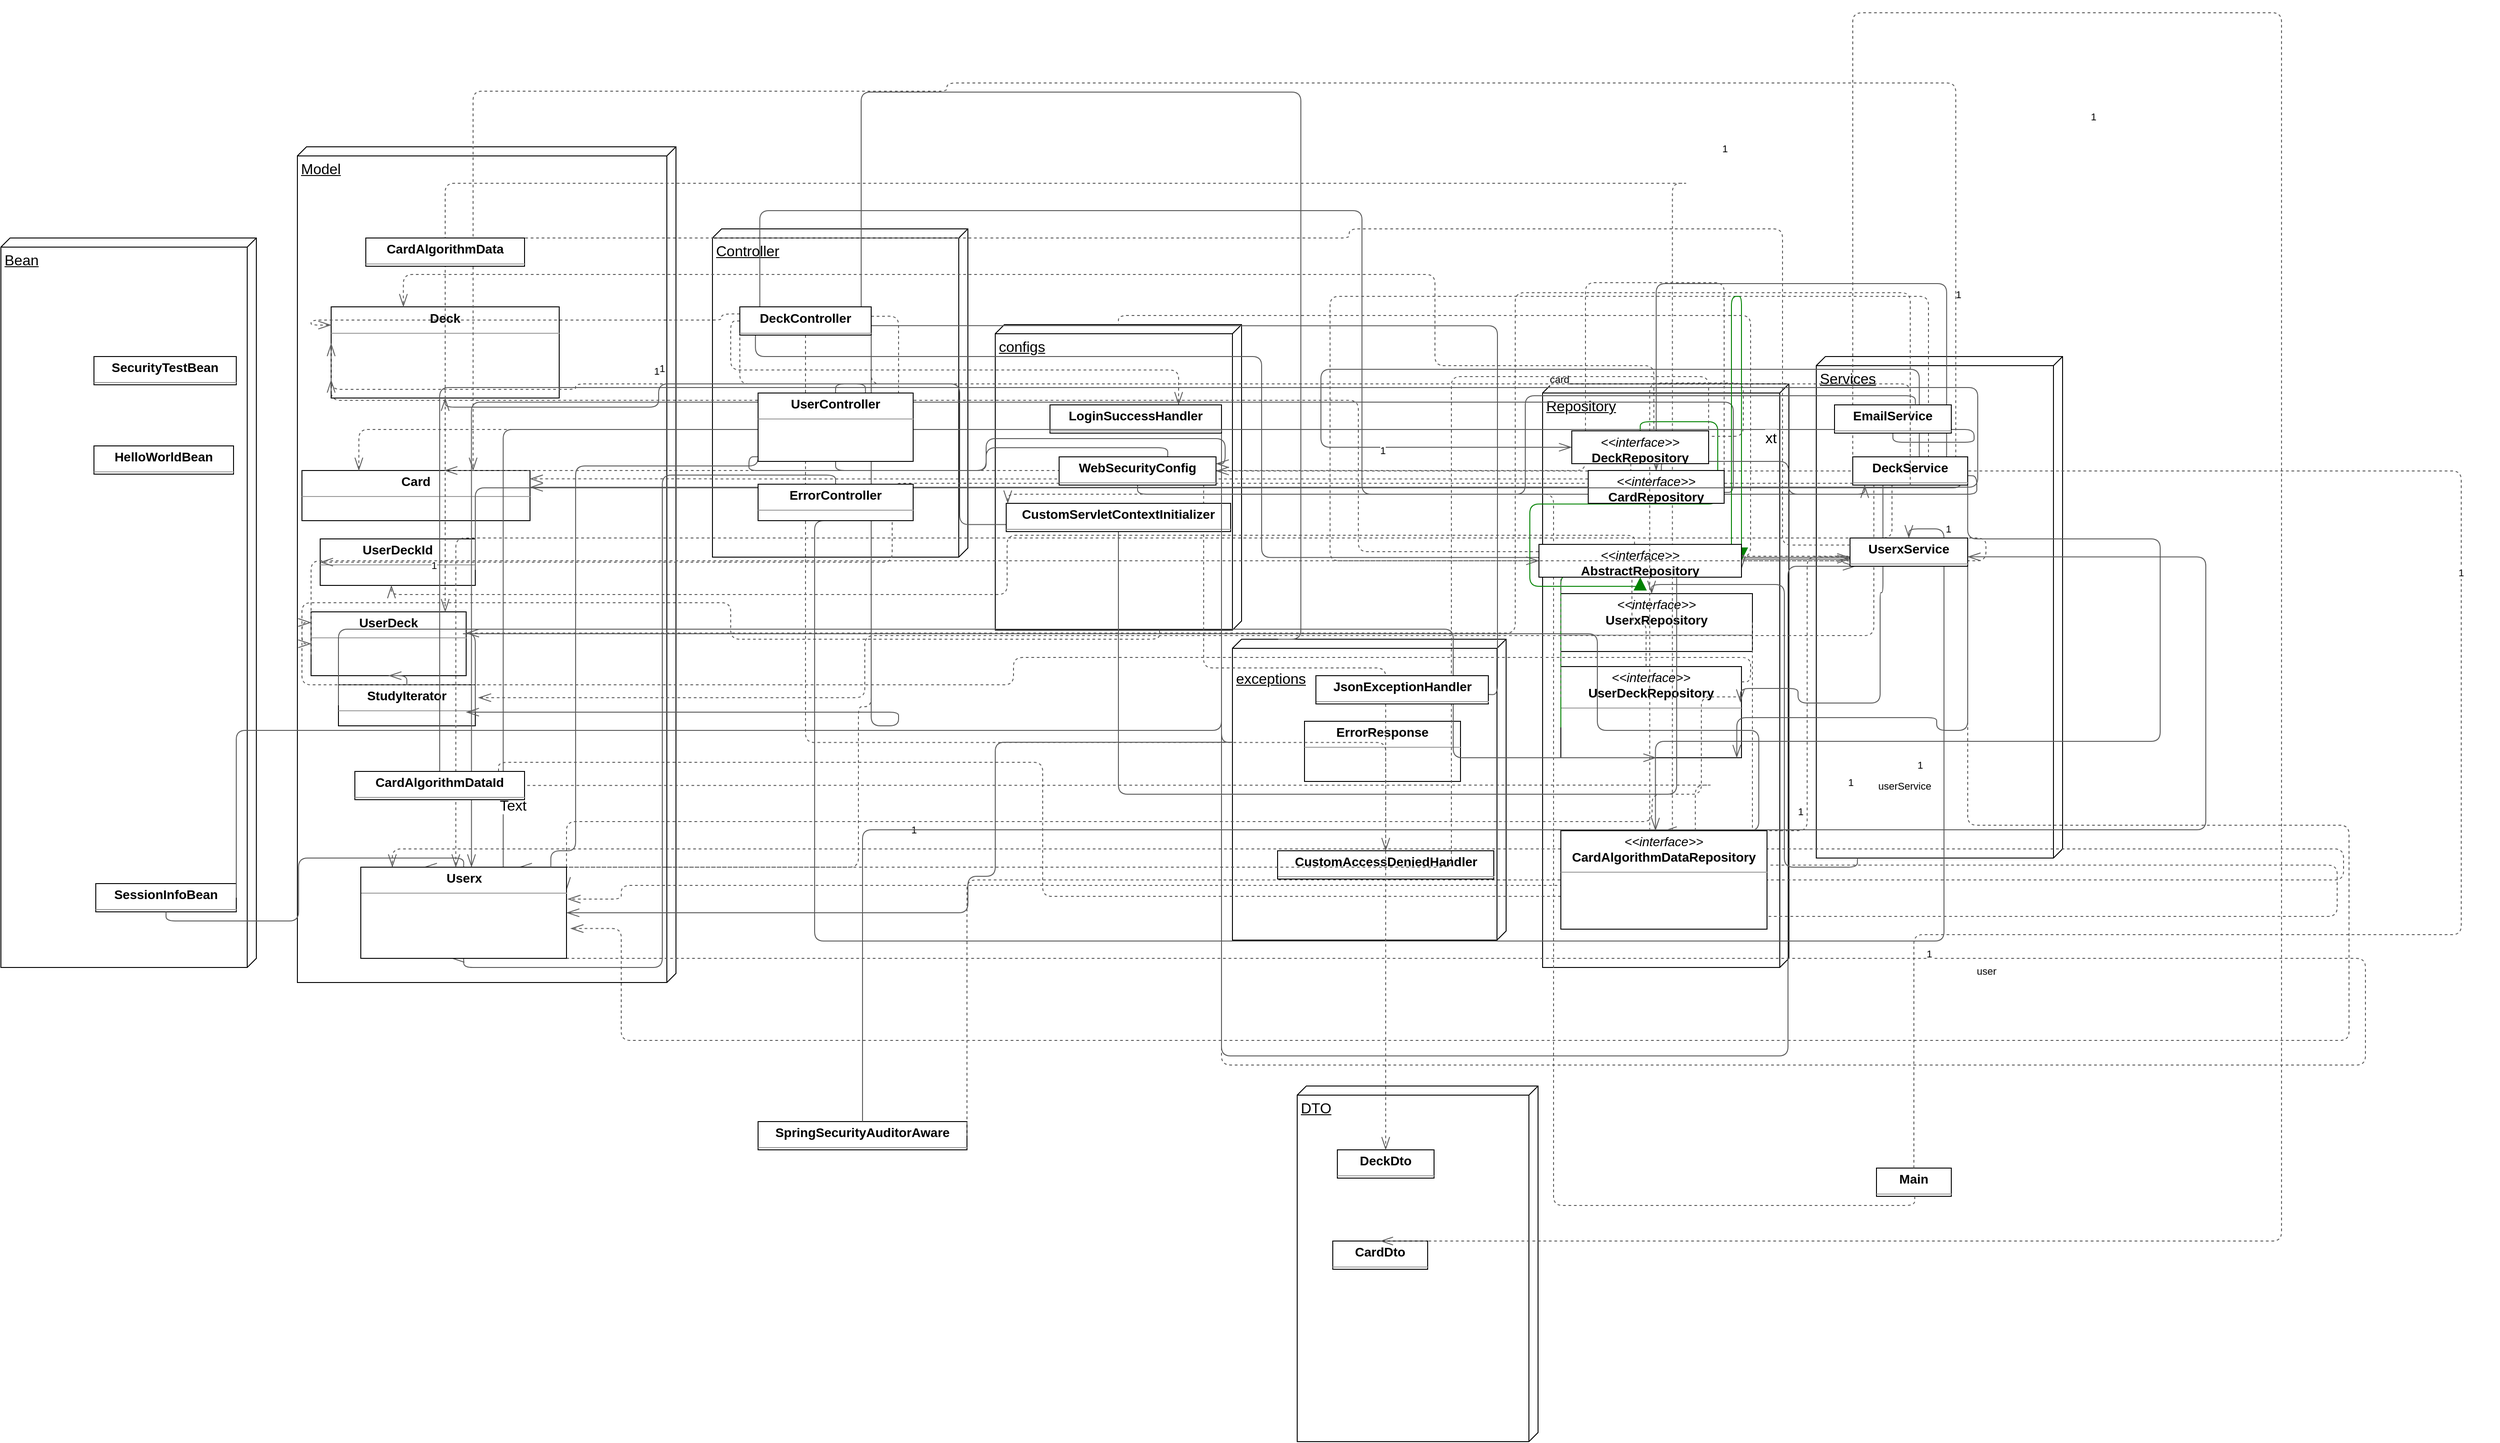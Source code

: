 <mxfile version="20.8.13" type="device"><diagram id="U-b2SWkfzJIUdOnDzr1K" name="Seite-1"><mxGraphModel dx="3533" dy="2184" grid="1" gridSize="10" guides="1" tooltips="1" connect="1" arrows="1" fold="1" page="0" pageScale="1" pageWidth="827" pageHeight="1169" background="#ffffff" math="0" shadow="0"><root><mxCell id="0"/><mxCell id="1" parent="0"/><mxCell id="TJb-Q_dJv2YW9SFINvcj-49" value="Services" style="verticalAlign=top;align=left;spacingTop=8;spacingLeft=2;spacingRight=12;shape=cube;size=10;direction=south;fontStyle=4;html=1;fontSize=16;" vertex="1" parent="1"><mxGeometry x="920" y="-120" width="270" height="550" as="geometry"/></mxCell><mxCell id="TJb-Q_dJv2YW9SFINvcj-40" value="Repository&lt;br&gt;" style="verticalAlign=top;align=left;spacingTop=8;spacingLeft=2;spacingRight=12;shape=cube;size=10;direction=south;fontStyle=4;html=1;fontSize=16;" vertex="1" parent="1"><mxGeometry x="620" y="-90" width="270" height="640" as="geometry"/></mxCell><mxCell id="TJb-Q_dJv2YW9SFINvcj-30" value="&lt;br&gt;exceptions&lt;br&gt;&lt;br&gt;&lt;br&gt;&lt;br&gt;&lt;br&gt;&lt;br&gt;" style="verticalAlign=top;align=left;spacingTop=8;spacingLeft=2;spacingRight=12;shape=cube;size=10;direction=south;fontStyle=4;html=1;fontSize=16;" vertex="1" parent="1"><mxGeometry x="280" y="190" width="300" height="330" as="geometry"/></mxCell><mxCell id="TJb-Q_dJv2YW9SFINvcj-28" value="DTO" style="verticalAlign=top;align=left;spacingTop=8;spacingLeft=2;spacingRight=12;shape=cube;size=10;direction=south;fontStyle=4;html=1;fontSize=16;" vertex="1" parent="1"><mxGeometry x="351" y="680" width="264" height="390" as="geometry"/></mxCell><mxCell id="TJb-Q_dJv2YW9SFINvcj-18" value="configs" style="verticalAlign=top;align=left;spacingTop=8;spacingLeft=2;spacingRight=12;shape=cube;size=10;direction=south;fontStyle=4;html=1;fontSize=16;" vertex="1" parent="1"><mxGeometry x="20" y="-155" width="270" height="335" as="geometry"/></mxCell><mxCell id="TJb-Q_dJv2YW9SFINvcj-10" value="Controller" style="verticalAlign=top;align=left;spacingTop=8;spacingLeft=2;spacingRight=12;shape=cube;size=10;direction=south;fontStyle=4;html=1;fontSize=16;" vertex="1" parent="1"><mxGeometry x="-290" y="-260" width="280" height="360" as="geometry"/></mxCell><mxCell id="TJb-Q_dJv2YW9SFINvcj-2" value="Model" style="verticalAlign=top;align=left;spacingTop=8;spacingLeft=2;spacingRight=12;shape=cube;size=10;direction=south;fontStyle=4;html=1;fontSize=16;" vertex="1" parent="1"><mxGeometry x="-745" y="-350" width="415" height="916.5" as="geometry"/></mxCell><mxCell id="node31" value="&lt;p style=&quot;margin:0px;margin-top:4px;text-align:center;&quot;&gt;&lt;b&gt;Card&lt;/b&gt;&lt;/p&gt;&lt;hr size=&quot;1&quot;/&gt;" style="verticalAlign=top;align=left;overflow=fill;fontSize=14;fontFamily=Helvetica;html=1;rounded=0;shadow=0;comic=0;labelBackgroundColor=none;strokeWidth=1;" parent="1" vertex="1"><mxGeometry x="-740" y="5" width="250" height="55" as="geometry"/></mxCell><mxCell id="node20" value="&lt;p style=&quot;margin:0px;margin-top:4px;text-align:center;&quot;&gt;&lt;b&gt;CardDto&lt;/b&gt;&lt;/p&gt;&lt;hr size=&quot;1&quot;/&gt;" style="verticalAlign=top;align=left;overflow=fill;fontSize=14;fontFamily=Helvetica;html=1;rounded=0;shadow=0;comic=0;labelBackgroundColor=none;strokeWidth=1;" parent="1" vertex="1"><mxGeometry x="390" y="850" width="104" height="31" as="geometry"/></mxCell><mxCell id="node21" value="&lt;p style=&quot;margin:0px;margin-top:4px;text-align:center;&quot;&gt;&lt;b&gt;CustomAccessDeniedHandler&lt;/b&gt;&lt;/p&gt;&lt;hr size=&quot;1&quot;/&gt;" style="verticalAlign=top;align=left;overflow=fill;fontSize=14;fontFamily=Helvetica;html=1;rounded=0;shadow=0;comic=0;labelBackgroundColor=none;strokeWidth=1;" parent="1" vertex="1"><mxGeometry x="329.5" y="422" width="237" height="31" as="geometry"/></mxCell><mxCell id="node30" value="&lt;p style=&quot;margin:0px;margin-top:4px;text-align:center;&quot;&gt;&lt;b&gt;Deck&lt;/b&gt;&lt;/p&gt;&lt;hr size=&quot;1&quot;/&gt;" style="verticalAlign=top;align=left;overflow=fill;fontSize=14;fontFamily=Helvetica;html=1;rounded=0;shadow=0;comic=0;labelBackgroundColor=none;strokeWidth=1;" parent="1" vertex="1"><mxGeometry x="-708" y="-174.5" width="250" height="100" as="geometry"/></mxCell><mxCell id="node5" value="&lt;p style=&quot;margin:0px;margin-top:4px;text-align:center;&quot;&gt;&lt;b&gt;DeckDto&lt;/b&gt;&lt;/p&gt;&lt;hr size=&quot;1&quot;/&gt;" style="verticalAlign=top;align=left;overflow=fill;fontSize=14;fontFamily=Helvetica;html=1;rounded=0;shadow=0;comic=0;labelBackgroundColor=none;strokeWidth=1;" parent="1" vertex="1"><mxGeometry x="395" y="750" width="106" height="31" as="geometry"/></mxCell><mxCell id="node12" value="&lt;p style=&quot;margin:0px;margin-top:4px;text-align:center;&quot;&gt;&lt;b&gt;ErrorResponse&lt;/b&gt;&lt;/p&gt;&lt;hr size=&quot;1&quot;/&gt;" style="verticalAlign=top;align=left;overflow=fill;fontSize=14;fontFamily=Helvetica;html=1;rounded=0;shadow=0;comic=0;labelBackgroundColor=none;strokeWidth=1;" parent="1" vertex="1"><mxGeometry x="359" y="280" width="171" height="66" as="geometry"/></mxCell><mxCell id="node29" value="&lt;p style=&quot;margin:0px;margin-top:4px;text-align:center;&quot;&gt;&lt;b&gt;Main&lt;/b&gt;&lt;/p&gt;&lt;hr size=&quot;1&quot;/&gt;" style="verticalAlign=top;align=left;overflow=fill;fontSize=14;fontFamily=Helvetica;html=1;rounded=0;shadow=0;comic=0;labelBackgroundColor=none;strokeWidth=1;" parent="1" vertex="1"><mxGeometry x="986" y="770" width="82" height="31" as="geometry"/></mxCell><mxCell id="node10" value="&lt;p style=&quot;margin:0px;margin-top:4px;text-align:center;&quot;&gt;&lt;b&gt;SpringSecurityAuditorAware&lt;/b&gt;&lt;/p&gt;&lt;hr size=&quot;1&quot;/&gt;" style="verticalAlign=top;align=left;overflow=fill;fontSize=14;fontFamily=Helvetica;html=1;rounded=0;shadow=0;comic=0;labelBackgroundColor=none;strokeWidth=1;" parent="1" vertex="1"><mxGeometry x="-240" y="719" width="229" height="31" as="geometry"/></mxCell><mxCell id="node3" value="&lt;p style=&quot;margin:0px;margin-top:4px;text-align:center;&quot;&gt;&lt;b&gt;StudyIterator&lt;/b&gt;&lt;/p&gt;&lt;hr size=&quot;1&quot;/&gt;" style="verticalAlign=top;align=left;overflow=fill;fontSize=14;fontFamily=Helvetica;html=1;rounded=0;shadow=0;comic=0;labelBackgroundColor=none;strokeWidth=1;" parent="1" vertex="1"><mxGeometry x="-700" y="240" width="150" height="45" as="geometry"/></mxCell><mxCell id="node18" value="&lt;p style=&quot;margin:0px;margin-top:4px;text-align:center;&quot;&gt;&lt;b&gt;UserDeck&lt;/b&gt;&lt;/p&gt;&lt;hr size=&quot;1&quot;/&gt;" style="verticalAlign=top;align=left;overflow=fill;fontSize=14;fontFamily=Helvetica;html=1;rounded=0;shadow=0;comic=0;labelBackgroundColor=none;strokeWidth=1;" parent="1" vertex="1"><mxGeometry x="-730" y="160" width="170" height="70" as="geometry"/></mxCell><mxCell id="node0" value="&lt;p style=&quot;margin:0px;margin-top:4px;text-align:center;&quot;&gt;&lt;b&gt;UserDeckId&lt;/b&gt;&lt;/p&gt;&lt;hr size=&quot;1&quot;/&gt;" style="verticalAlign=top;align=left;overflow=fill;fontSize=14;fontFamily=Helvetica;html=1;rounded=0;shadow=0;comic=0;labelBackgroundColor=none;strokeWidth=1;" parent="1" vertex="1"><mxGeometry x="-720" y="80" width="170" height="51" as="geometry"/></mxCell><mxCell id="node2" value="&lt;p style=&quot;margin:0px;margin-top:4px;text-align:center;&quot;&gt;&lt;i&gt;&amp;lt;&amp;lt;interface&amp;gt;&amp;gt;&lt;/i&gt;&lt;br/&gt;&lt;b&gt;UserDeckRepository&lt;/b&gt;&lt;/p&gt;&lt;hr size=&quot;1&quot;/&gt;" style="verticalAlign=top;align=left;overflow=fill;fontSize=14;fontFamily=Helvetica;html=1;rounded=0;shadow=0;comic=0;labelBackgroundColor=none;strokeWidth=1;" parent="1" vertex="1"><mxGeometry x="640" y="220" width="198" height="100" as="geometry"/></mxCell><mxCell id="node11" value="&lt;p style=&quot;margin:0px;margin-top:4px;text-align:center;&quot;&gt;&lt;i&gt;&amp;lt;&amp;lt;interface&amp;gt;&amp;gt;&lt;/i&gt;&lt;br/&gt;&lt;b&gt;UserxRepository&lt;/b&gt;&lt;/p&gt;&lt;hr size=&quot;1&quot;/&gt;" style="verticalAlign=top;align=left;overflow=fill;fontSize=14;fontFamily=Helvetica;html=1;rounded=0;shadow=0;comic=0;labelBackgroundColor=none;strokeWidth=1;" parent="1" vertex="1"><mxGeometry x="640" y="140" width="210" height="63.5" as="geometry"/></mxCell><mxCell id="edge35" value="" style="html=1;rounded=1;edgeStyle=orthogonalEdgeStyle;dashed=0;startArrow=diamondThinstartSize=12;endArrow=openThin;endSize=12;strokeColor=#595959;exitX=0.500;exitY=1.002;exitDx=0;exitDy=0;entryX=1.001;entryY=0.333;entryDx=0;entryDy=0;" parent="1" source="node23" target="node31" edge="1"><mxGeometry width="50" height="50" relative="1" as="geometry"><Array as="points"><mxPoint x="1097" y="-86"/></Array></mxGeometry></mxCell><mxCell id="label210" value="1" style="edgeLabel;resizable=0;html=1;align=left;verticalAlign=top;strokeColor=default;" parent="edge35" vertex="1" connectable="0"><mxGeometry x="1071" y="-201" as="geometry"/></mxCell><mxCell id="label214" value="1" style="edgeLabel;resizable=0;html=1;align=left;verticalAlign=top;strokeColor=default;" parent="edge35" vertex="1" connectable="0"><mxGeometry x="666" y="-33" as="geometry"/></mxCell><mxCell id="label215" value="card" style="edgeLabel;resizable=0;html=1;align=left;verticalAlign=top;strokeColor=default;" parent="edge35" vertex="1" connectable="0"><mxGeometry x="626" y="-108" as="geometry"/></mxCell><mxCell id="edge26" value="" style="html=1;rounded=1;edgeStyle=orthogonalEdgeStyle;dashed=1;startArrow=none;endArrow=openThin;endSize=12;strokeColor=#595959;exitX=0.431;exitY=1.001;exitDx=0;exitDy=0;entryX=1.000;entryY=0.167;entryDx=0;entryDy=0;" parent="1" source="node26" target="node31" edge="1"><mxGeometry width="50" height="50" relative="1" as="geometry"><Array as="points"/></mxGeometry></mxCell><mxCell id="edge18" value="" style="html=1;rounded=1;edgeStyle=orthogonalEdgeStyle;dashed=1;startArrow=none;endArrow=openThin;endSize=12;strokeColor=#595959;exitX=0.653;exitY=1.002;exitDx=0;exitDy=0;entryX=0.000;entryY=0.500;entryDx=0;entryDy=0;" parent="1" source="node22" target="node23" edge="1"><mxGeometry width="50" height="50" relative="1" as="geometry"><Array as="points"><mxPoint x="807" y="350"/><mxPoint x="620" y="350"/><mxPoint x="620" y="376"/></Array></mxGeometry></mxCell><mxCell id="edge87" value="" style="html=1;rounded=1;edgeStyle=orthogonalEdgeStyle;dashed=1;startArrow=none;endArrow=openThin;endSize=12;strokeColor=#595959;exitX=0.541;exitY=0.001;exitDx=0;exitDy=0;entryX=0.864;entryY=0.001;entryDx=0;entryDy=0;" parent="1" source="node22" target="node18" edge="1"><mxGeometry width="50" height="50" relative="1" as="geometry"><Array as="points"><mxPoint x="780" y="-310"/><mxPoint x="-593" y="-310"/></Array></mxGeometry></mxCell><mxCell id="edge53" value="" style="html=1;rounded=1;edgeStyle=orthogonalEdgeStyle;dashed=1;startArrow=none;endArrow=openThin;endSize=12;strokeColor=#595959;exitX=1.000;exitY=0.500;exitDx=0;exitDy=0;entryX=0.625;entryY=0.001;entryDx=0;entryDy=0;" parent="1" source="node17" target="node31" edge="1"><mxGeometry width="50" height="50" relative="1" as="geometry"><Array as="points"><mxPoint x="667" y="-201"/></Array></mxGeometry></mxCell><mxCell id="edge57" value="" style="html=1;rounded=1;edgeStyle=orthogonalEdgeStyle;dashed=1;startArrow=none;endArrow=openThin;endSize=12;strokeColor=#595959;exitX=1.000;exitY=0.333;exitDx=0;exitDy=0;entryX=0.250;entryY=0.001;entryDx=0;entryDy=0;" parent="1" source="node15" target="node31" edge="1"><mxGeometry width="50" height="50" relative="1" as="geometry"><Array as="points"><mxPoint x="-86" y="-40"/><mxPoint x="-678" y="-40"/></Array></mxGeometry></mxCell><mxCell id="edge44" value="" style="html=1;rounded=1;edgeStyle=orthogonalEdgeStyle;dashed=1;startArrow=none;endArrow=openThin;endSize=12;strokeColor=#595959;exitX=0.000;exitY=0.500;exitDx=0;exitDy=0;entryX=0.75;entryY=0;entryDx=0;entryDy=0;" parent="1" source="node15" target="node32" edge="1"><mxGeometry width="50" height="50" relative="1" as="geometry"><Array as="points"/><mxPoint x="239" y="255.5" as="targetPoint"/></mxGeometry></mxCell><mxCell id="label266" value="" style="edgeLabel;resizable=0;html=1;align=left;verticalAlign=top;strokeColor=default;" parent="edge44" vertex="1" connectable="0"><mxGeometry x="-716" y="242" as="geometry"/></mxCell><mxCell id="edge78" value="" style="html=1;rounded=1;edgeStyle=orthogonalEdgeStyle;dashed=1;startArrow=none;endArrow=openThin;endSize=12;strokeColor=#595959;exitX=1.000;exitY=0.167;exitDx=0;exitDy=0;entryX=0.000;entryY=0.400;entryDx=0;entryDy=0;" parent="1" source="node15" target="node30" edge="1"><mxGeometry width="50" height="50" relative="1" as="geometry"><Array as="points"><mxPoint x="-86" y="-90"/><mxPoint x="-440" y="-90"/><mxPoint x="-440" y="-84"/><mxPoint x="-730" y="-84"/></Array></mxGeometry></mxCell><mxCell id="edge40" value="" style="html=1;rounded=1;edgeStyle=orthogonalEdgeStyle;dashed=1;startArrow=none;endArrow=openThin;endSize=12;strokeColor=#595959;exitX=0.500;exitY=1.002;exitDx=0;exitDy=0;entryX=0.500;entryY=0.002;entryDx=0;entryDy=0;" parent="1" source="node15" target="node5" edge="1"><mxGeometry width="50" height="50" relative="1" as="geometry"><Array as="points"/></mxGeometry></mxCell><mxCell id="label242" value="" style="edgeLabel;resizable=0;html=1;align=left;verticalAlign=top;strokeColor=default;" parent="edge40" vertex="1" connectable="0"><mxGeometry x="-558" y="274" as="geometry"/></mxCell><mxCell id="edge25" value="" style="html=1;rounded=1;edgeStyle=orthogonalEdgeStyle;dashed=0;startArrow=diamondThinstartSize=12;endArrow=openThin;endSize=12;strokeColor=#595959;exitX=0.153;exitY=0.001;exitDx=0;exitDy=0;entryX=0.103;entryY=1.001;entryDx=0;entryDy=0;" parent="1" source="node15" target="node16" edge="1"><mxGeometry width="50" height="50" relative="1" as="geometry"><Array as="points"><mxPoint x="-238" y="-280"/><mxPoint x="422" y="-280"/><mxPoint x="422" y="31"/><mxPoint x="973" y="31"/></Array></mxGeometry></mxCell><mxCell id="label154" value="" style="edgeLabel;resizable=0;html=1;align=left;verticalAlign=top;strokeColor=default;" parent="edge25" vertex="1" connectable="0"><mxGeometry x="-625" y="189" as="geometry"/></mxCell><mxCell id="edge50" value="" style="html=1;rounded=1;edgeStyle=orthogonalEdgeStyle;dashed=0;startArrow=diamondThinstartSize=12;endArrow=openThin;endSize=12;strokeColor=#595959;exitX=1.000;exitY=0.500;exitDx=0;exitDy=0;" parent="1" source="node15" edge="1"><mxGeometry width="50" height="50" relative="1" as="geometry"><Array as="points"><mxPoint x="-86" y="285"/></Array><mxPoint x="-560" y="270" as="targetPoint"/></mxGeometry></mxCell><mxCell id="label300" value="" style="edgeLabel;resizable=0;html=1;align=left;verticalAlign=top;strokeColor=default;" parent="edge50" vertex="1" connectable="0"><mxGeometry x="-414" y="279" as="geometry"/></mxCell><mxCell id="edge12" value="" style="html=1;rounded=1;edgeStyle=orthogonalEdgeStyle;dashed=1;startArrow=none;endArrow=openThin;endSize=12;strokeColor=#595959;exitX=1.000;exitY=0.833;exitDx=0;exitDy=0;entryX=0.308;entryY=0.001;entryDx=0;entryDy=0;" parent="1" source="node15" target="node8" edge="1"><mxGeometry width="50" height="50" relative="1" as="geometry"><Array as="points"><mxPoint x="-116" y="264"/><mxPoint x="-130" y="264"/><mxPoint x="-130" y="440"/></Array></mxGeometry></mxCell><mxCell id="edge46" value="" style="html=1;rounded=1;edgeStyle=orthogonalEdgeStyle;dashed=0;startArrow=diamondThinstartSize=12;endArrow=openThin;endSize=12;strokeColor=#595959;exitX=0.118;exitY=1.001;exitDx=0;exitDy=0;entryX=0.000;entryY=0.690;entryDx=0;entryDy=0;" parent="1" source="node15" target="node6" edge="1"><mxGeometry width="50" height="50" relative="1" as="geometry"><Array as="points"><mxPoint x="-243" y="-120"/><mxPoint x="312" y="-120"/><mxPoint x="312" y="100"/></Array></mxGeometry></mxCell><mxCell id="label280" value="1" style="edgeLabel;resizable=0;html=1;align=left;verticalAlign=top;strokeColor=default;" parent="edge46" vertex="1" connectable="0"><mxGeometry x="-74" y="386" as="geometry"/></mxCell><mxCell id="edge3" value="" style="html=1;rounded=1;edgeStyle=orthogonalEdgeStyle;dashed=0;startArrow=none;endArrow=block;endSize=12;strokeColor=#008200;exitX=0.500;exitY=0.002;exitDx=0;exitDy=0;entryX=0.500;entryY=1.002;entryDx=0;entryDy=0;" parent="1" source="node26" target="node19" edge="1"><mxGeometry width="50" height="50" relative="1" as="geometry"><Array as="points"/></mxGeometry></mxCell><mxCell id="edge23" value="" style="html=1;rounded=1;edgeStyle=orthogonalEdgeStyle;dashed=1;startArrow=none;endArrow=openThin;endSize=12;strokeColor=#595959;exitX=1.000;exitY=0.885;exitDx=0;exitDy=0;entryX=0.317;entryY=0.001;entryDx=0;entryDy=0;" parent="1" source="node26" target="node30" edge="1"><mxGeometry width="50" height="50" relative="1" as="geometry"><Array as="points"><mxPoint x="742" y="-110"/><mxPoint x="502" y="-110"/><mxPoint x="502" y="-210"/><mxPoint x="-629" y="-210"/></Array></mxGeometry></mxCell><mxCell id="edge51" value="" style="html=1;rounded=1;edgeStyle=orthogonalEdgeStyle;dashed=1;startArrow=none;endArrow=openThin;endSize=12;strokeColor=#595959;exitX=1.000;exitY=0.770;exitDx=0;exitDy=0;entryX=0.769;entryY=0.001;entryDx=0;entryDy=0;" parent="1" source="node26" target="node8" edge="1"><mxGeometry width="50" height="50" relative="1" as="geometry"><Array as="points"><mxPoint x="802" y="-98"/><mxPoint x="520" y="-98"/><mxPoint x="520" y="440"/></Array></mxGeometry></mxCell><mxCell id="edge5" value="" style="html=1;rounded=1;edgeStyle=orthogonalEdgeStyle;dashed=1;startArrow=none;endArrow=openThin;endSize=12;strokeColor=#595959;exitX=0.659;exitY=1.001;exitDx=0;exitDy=0;entryX=0.000;entryY=0.500;entryDx=0;entryDy=0;" parent="1" source="node16" target="node19" edge="1"><mxGeometry width="50" height="50" relative="1" as="geometry"><Array as="points"><mxPoint x="387" y="-186"/></Array></mxGeometry></mxCell><mxCell id="edge70" value="" style="html=1;rounded=1;edgeStyle=orthogonalEdgeStyle;dashed=1;startArrow=none;endArrow=openThin;endSize=12;strokeColor=#595959;exitX=0.897;exitY=1.001;exitDx=0;exitDy=0;entryX=0.750;entryY=0.001;entryDx=0;entryDy=0;" parent="1" source="node16" target="node31" edge="1"><mxGeometry width="50" height="50" relative="1" as="geometry"><Array as="points"><mxPoint x="1073" y="-420"/><mxPoint x="-33" y="-420"/><mxPoint x="-33" y="-411"/><mxPoint x="-552" y="-411"/></Array></mxGeometry></mxCell><mxCell id="edge36" value="" style="html=1;rounded=1;edgeStyle=orthogonalEdgeStyle;dashed=0;startArrow=diamondThinstartSize=12;endArrow=openThin;endSize=12;strokeColor=#595959;exitX=1.000;exitY=0.667;exitDx=0;exitDy=0;entryX=0.459;entryY=0.001;entryDx=0;entryDy=0;" parent="1" source="node16" target="node22" edge="1"><mxGeometry width="50" height="50" relative="1" as="geometry"><Array as="points"><mxPoint x="1086" y="80"/><mxPoint x="1297" y="80"/><mxPoint x="1297" y="302"/></Array></mxGeometry></mxCell><mxCell id="edge24" value="" style="html=1;rounded=1;edgeStyle=orthogonalEdgeStyle;dashed=1;startArrow=none;endArrow=openThin;endSize=12;strokeColor=#595959;exitX=0.000;exitY=0.500;exitDx=0;exitDy=0;entryX=0.500;entryY=0.002;entryDx=0;entryDy=0;" parent="1" source="node16" target="node20" edge="1"><mxGeometry width="50" height="50" relative="1" as="geometry"><Array as="points"><mxPoint x="960" y="-497"/><mxPoint x="1430" y="-497"/><mxPoint x="1430" y="850"/></Array></mxGeometry></mxCell><mxCell id="label146" value="" style="edgeLabel;resizable=0;html=1;align=left;verticalAlign=top;strokeColor=default;" parent="edge24" vertex="1" connectable="0"><mxGeometry x="-739" y="204" as="geometry"/></mxCell><mxCell id="edge6" value="" style="html=1;rounded=1;edgeStyle=orthogonalEdgeStyle;dashed=0;startArrow=diamondThinstartSize=12;endArrow=openThin;endSize=12;strokeColor=#595959;exitX=0.817;exitY=1.001;exitDx=0;exitDy=0;entryX=0.500;entryY=0.002;entryDx=0;entryDy=0;" parent="1" source="node16" target="node17" edge="1"><mxGeometry width="50" height="50" relative="1" as="geometry"><Array as="points"><mxPoint x="1063" y="-200"/><mxPoint x="745" y="-200"/></Array></mxGeometry></mxCell><mxCell id="edge27" value="" style="html=1;rounded=1;edgeStyle=orthogonalEdgeStyle;dashed=1;startArrow=none;endArrow=openThin;endSize=12;strokeColor=#595959;exitX=0;exitY=0.25;exitDx=0;exitDy=0;entryX=0.000;entryY=0.200;entryDx=0;entryDy=0;" parent="1" source="node15" target="node30" edge="1"><mxGeometry width="50" height="50" relative="1" as="geometry"><Array as="points"><mxPoint x="-280" y="-167"/><mxPoint x="-280" y="-160"/><mxPoint x="-730" y="-160"/><mxPoint x="-730" y="-154"/></Array></mxGeometry></mxCell><mxCell id="label164" value="«create»" style="edgeLabel;resizable=0;html=1;align=left;verticalAlign=top;strokeColor=default;" parent="edge27" vertex="1" connectable="0"><mxGeometry x="130" y="-71" as="geometry"/></mxCell><mxCell id="edge32" value="" style="html=1;rounded=1;edgeStyle=orthogonalEdgeStyle;dashed=0;startArrow=diamondThinstartSize=12;endArrow=openThin;endSize=12;strokeColor=#595959;exitX=0.579;exitY=1.002;exitDx=0;exitDy=0;entryX=0.000;entryY=0.500;entryDx=0;entryDy=0;" parent="1" source="node16" target="node26" edge="1"><mxGeometry width="50" height="50" relative="1" as="geometry"><Array as="points"><mxPoint x="377" y="-106"/></Array></mxGeometry></mxCell><mxCell id="label192" value="1" style="edgeLabel;resizable=0;html=1;align=left;verticalAlign=top;strokeColor=default;" parent="edge32" vertex="1" connectable="0"><mxGeometry x="-356" y="-117" as="geometry"/></mxCell><mxCell id="label196" value="1" style="edgeLabel;resizable=0;html=1;align=left;verticalAlign=top;strokeColor=default;" parent="edge32" vertex="1" connectable="0"><mxGeometry x="-350" y="-120" as="geometry"/></mxCell><mxCell id="edge48" value="" style="html=1;rounded=1;edgeStyle=orthogonalEdgeStyle;dashed=1;startArrow=none;endArrow=openThin;endSize=12;strokeColor=#595959;exitX=0.183;exitY=1.001;exitDx=0;exitDy=0;entryX=1.022;entryY=0.314;entryDx=0;entryDy=0;entryPerimeter=0;" parent="1" source="node16" target="node3" edge="1"><mxGeometry width="50" height="50" relative="1" as="geometry"><Array as="points"><mxPoint x="983" y="186"/><mxPoint x="-123" y="186"/><mxPoint x="-123" y="254"/></Array></mxGeometry></mxCell><mxCell id="label290" value="" style="edgeLabel;resizable=0;html=1;align=left;verticalAlign=top;strokeColor=default;" parent="edge48" vertex="1" connectable="0"><mxGeometry x="-629" y="155" as="geometry"/></mxCell><mxCell id="edge47" value="" style="html=1;rounded=1;edgeStyle=orthogonalEdgeStyle;dashed=1;startArrow=none;endArrow=openThin;endSize=12;strokeColor=#595959;exitX=0.500;exitY=0.001;exitDx=0;exitDy=0;entryX=1.000;entryY=0.333;entryDx=0;entryDy=0;" parent="1" source="node16" target="node18" edge="1"><mxGeometry width="50" height="50" relative="1" as="geometry"><Array as="points"><mxPoint x="1023" y="-190"/><mxPoint x="590" y="-190"/><mxPoint x="590" y="184"/></Array></mxGeometry></mxCell><mxCell id="edge61" value="" style="html=1;rounded=1;edgeStyle=orthogonalEdgeStyle;dashed=1;startArrow=none;endArrow=openThin;endSize=12;strokeColor=#595959;exitX=0.421;exitY=1.001;exitDx=0;exitDy=0;entryX=0.000;entryY=0.500;entryDx=0;entryDy=0;" parent="1" source="node16" target="node0" edge="1"><mxGeometry width="50" height="50" relative="1" as="geometry"><Array as="points"><mxPoint x="-93" y="19"/></Array></mxGeometry></mxCell><mxCell id="edge72" value="" style="html=1;rounded=1;edgeStyle=orthogonalEdgeStyle;dashed=0;startArrow=diamondThinstartSize=12;endArrow=openThin;endSize=12;strokeColor=#595959;exitX=0.262;exitY=1.001;exitDx=0;exitDy=0;entryX=0.994;entryY=0.391;entryDx=0;entryDy=0;entryPerimeter=0;" parent="1" source="node16" target="node2" edge="1"><mxGeometry width="50" height="50" relative="1" as="geometry"><Array as="points"><mxPoint x="993" y="139"/><mxPoint x="990" y="139"/><mxPoint x="990" y="260"/><mxPoint x="900" y="260"/><mxPoint x="900" y="244"/></Array></mxGeometry></mxCell><mxCell id="label432" value="1" style="edgeLabel;resizable=0;html=1;align=left;verticalAlign=top;strokeColor=default;" parent="edge72" vertex="1" connectable="0"><mxGeometry x="-600" y="96" as="geometry"/></mxCell><mxCell id="label437" value="" style="edgeLabel;resizable=0;html=1;align=left;verticalAlign=top;strokeColor=default;" parent="edge72" vertex="1" connectable="0"><mxGeometry x="-80" y="113" as="geometry"/></mxCell><mxCell id="edge29" value="" style="html=1;rounded=1;edgeStyle=orthogonalEdgeStyle;dashed=1;startArrow=none;endArrow=openThin;endSize=12;strokeColor=#595959;exitX=0.341;exitY=1.001;exitDx=0;exitDy=0;entryX=0.462;entryY=0.001;entryDx=0;entryDy=0;" parent="1" source="node16" target="node8" edge="1"><mxGeometry width="50" height="50" relative="1" as="geometry"><Array as="points"><mxPoint x="347" y="79"/><mxPoint x="1524" y="79"/></Array></mxGeometry></mxCell><mxCell id="edge19" value="" style="html=1;rounded=1;edgeStyle=orthogonalEdgeStyle;dashed=1;startArrow=none;endArrow=openThin;endSize=12;strokeColor=#595959;exitX=1.000;exitY=0.667;exitDx=0;exitDy=0;entryX=0.441;entryY=1.001;entryDx=0;entryDy=0;" parent="1" source="node32" target="node8" edge="1"><mxGeometry width="50" height="50" relative="1" as="geometry"><Array as="points"><mxPoint x="1522" y="657"/></Array></mxGeometry></mxCell><mxCell id="edge9" value="" style="html=1;rounded=1;edgeStyle=orthogonalEdgeStyle;dashed=0;startArrow=diamondThinstartSize=12;endArrow=openThin;endSize=12;strokeColor=#595959;exitX=1.000;exitY=0.333;exitDx=0;exitDy=0;entryX=0.047;entryY=1.001;entryDx=0;entryDy=0;" parent="1" source="node32" target="node6" edge="1"><mxGeometry width="50" height="50" relative="1" as="geometry"><Array as="points"><mxPoint x="889" y="647"/></Array></mxGeometry></mxCell><mxCell id="edge11" value="" style="html=1;rounded=1;edgeStyle=orthogonalEdgeStyle;dashed=1;startArrow=none;endArrow=openThin;endSize=12;strokeColor=#595959;exitX=0.512;exitY=1.001;exitDx=0;exitDy=0;entryX=0.008;entryY=0.001;entryDx=0;entryDy=0;" parent="1" source="node29" target="node25" edge="1"><mxGeometry width="50" height="50" relative="1" as="geometry"><Array as="points"/></mxGeometry></mxCell><mxCell id="edge13" value="" style="html=1;rounded=1;edgeStyle=orthogonalEdgeStyle;dashed=1;startArrow=none;endArrow=openThin;endSize=12;strokeColor=#595959;exitX=0.500;exitY=0.001;exitDx=0;exitDy=0;entryX=1.000;entryY=0.500;entryDx=0;entryDy=0;" parent="1" source="node29" target="node13" edge="1"><mxGeometry width="50" height="50" relative="1" as="geometry"><Array as="points"><mxPoint x="1627" y="514"/></Array></mxGeometry></mxCell><mxCell id="edge79" value="" style="html=1;rounded=1;edgeStyle=orthogonalEdgeStyle;dashed=0;startArrow=none;endArrow=openThin;endSize=12;strokeColor=#595959;exitX=1.000;exitY=0.500;exitDx=0;exitDy=0;entryX=1.000;entryY=0.500;entryDx=0;entryDy=0;" parent="1" source="node32" target="node8" edge="1"><mxGeometry width="50" height="50" relative="1" as="geometry"><Array as="points"><mxPoint x="282" y="303"/><mxPoint x="20" y="303"/><mxPoint x="20" y="450"/><mxPoint x="-10" y="450"/><mxPoint x="-10" y="442"/></Array></mxGeometry></mxCell><mxCell id="label474" value="1" style="edgeLabel;resizable=0;html=1;align=left;verticalAlign=top;strokeColor=default;" parent="edge79" vertex="1" connectable="0"><mxGeometry x="1029" y="315" as="geometry"/></mxCell><mxCell id="label479" value="" style="edgeLabel;resizable=0;html=1;align=left;verticalAlign=top;strokeColor=default;" parent="edge79" vertex="1" connectable="0"><mxGeometry x="1668" y="594" as="geometry"/></mxCell><mxCell id="edge41" value="" style="html=1;rounded=1;edgeStyle=orthogonalEdgeStyle;dashed=0;startArrow=none;endArrow=openThin;endSize=12;strokeColor=#595959;exitX=0.500;exitY=1.002;exitDx=0;exitDy=0;entryX=0.500;entryY=0.002;entryDx=0;entryDy=0;" parent="1" source="node24" target="node6" edge="1"><mxGeometry width="50" height="50" relative="1" as="geometry"><Array as="points"><mxPoint x="-178" y="521"/><mxPoint x="1060" y="521"/><mxPoint x="1060" y="69"/><mxPoint x="1022" y="69"/></Array></mxGeometry></mxCell><mxCell id="label246" value="1" style="edgeLabel;resizable=0;html=1;align=left;verticalAlign=top;strokeColor=default;" parent="edge41" vertex="1" connectable="0"><mxGeometry x="953" y="334" as="geometry"/></mxCell><mxCell id="label250" value="1" style="edgeLabel;resizable=0;html=1;align=left;verticalAlign=top;strokeColor=default;" parent="edge41" vertex="1" connectable="0"><mxGeometry x="898" y="366" as="geometry"/></mxCell><mxCell id="label251" value="userService" style="edgeLabel;resizable=0;html=1;align=left;verticalAlign=top;strokeColor=default;" parent="edge41" vertex="1" connectable="0"><mxGeometry x="986" y="338" as="geometry"/></mxCell><mxCell id="edge62" value="" style="html=1;rounded=1;edgeStyle=orthogonalEdgeStyle;dashed=1;startArrow=none;endArrow=openThin;endSize=12;strokeColor=#595959;exitX=1.000;exitY=0.500;exitDx=0;exitDy=0;entryX=0.154;entryY=0.001;entryDx=0;entryDy=0;" parent="1" source="node10" target="node8" edge="1"><mxGeometry width="50" height="50" relative="1" as="geometry"><Array as="points"><mxPoint x="-11" y="454"/><mxPoint x="1498" y="454"/><mxPoint x="1498" y="420"/><mxPoint x="-641" y="420"/></Array></mxGeometry></mxCell><mxCell id="edge16" value="" style="html=1;rounded=1;edgeStyle=orthogonalEdgeStyle;dashed=0;startArrow=diamondThinstartSize=12;endArrow=openThin;endSize=12;strokeColor=#595959;exitX=0.500;exitY=0.001;exitDx=0;exitDy=0;entryX=1.000;entryY=0.667;entryDx=0;entryDy=0;" parent="1" source="node10" target="node6" edge="1"><mxGeometry width="50" height="50" relative="1" as="geometry"><Array as="points"><mxPoint x="1347" y="399"/></Array></mxGeometry></mxCell><mxCell id="edge55" value="" style="html=1;rounded=1;edgeStyle=orthogonalEdgeStyle;dashed=0;startArrow=diamondThinstartSize=12;endArrow=openThin;endSize=12;strokeColor=#595959;exitX=1.000;exitY=0.667;exitDx=0;exitDy=0;entryX=0.500;entryY=0.001;entryDx=0;entryDy=0;" parent="1" source="node3" target="node22" edge="1"><mxGeometry width="50" height="50" relative="1" as="geometry"><Array as="points"><mxPoint x="-566" y="184"/><mxPoint x="680" y="184"/><mxPoint x="680" y="290"/><mxPoint x="857" y="290"/><mxPoint x="857" y="302"/></Array></mxGeometry></mxCell><mxCell id="label330" value="1" style="edgeLabel;resizable=0;html=1;align=left;verticalAlign=top;strokeColor=default;" parent="edge55" vertex="1" connectable="0"><mxGeometry x="1219" y="-396" as="geometry"/></mxCell><mxCell id="label334" value="1" style="edgeLabel;resizable=0;html=1;align=left;verticalAlign=top;strokeColor=default;" parent="edge55" vertex="1" connectable="0"><mxGeometry x="815" y="-361" as="geometry"/></mxCell><mxCell id="edge74" value="" style="html=1;rounded=1;edgeStyle=orthogonalEdgeStyle;dashed=0;startArrow=diamondThinstartSize=12;endArrow=openThin;endSize=12;strokeColor=#595959;exitX=0.500;exitY=0.002;exitDx=0;exitDy=0;entryX=0.500;entryY=1.002;entryDx=0;entryDy=0;" parent="1" source="node3" target="node18" edge="1"><mxGeometry width="50" height="50" relative="1" as="geometry"><Array as="points"/></mxGeometry></mxCell><mxCell id="edge76" value="" style="html=1;rounded=1;edgeStyle=orthogonalEdgeStyle;dashed=0;startArrow=diamondThinstartSize=12;endArrow=openThin;endSize=12;strokeColor=#595959;exitX=0.000;exitY=0.500;exitDx=0;exitDy=0;entryX=0.528;entryY=1.001;entryDx=0;entryDy=0;" parent="1" source="node3" target="node2" edge="1"><mxGeometry width="50" height="50" relative="1" as="geometry"><Array as="points"><mxPoint x="522" y="179"/></Array></mxGeometry></mxCell><mxCell id="edge91" value="" style="html=1;rounded=1;edgeStyle=orthogonalEdgeStyle;dashed=0;startArrow=none;endArrow=openThin;endSize=12;strokeColor=#595959;exitX=0.500;exitY=0.001;exitDx=0;exitDy=0;entryX=0.000;entryY=0.750;entryDx=0;entryDy=0;" parent="1" source="node25" target="node6" edge="1"><mxGeometry width="50" height="50" relative="1" as="geometry"><Array as="points"><mxPoint x="155" y="360"/><mxPoint x="767" y="360"/><mxPoint x="767" y="102"/></Array></mxGeometry></mxCell><mxCell id="edge65" value="" style="html=1;rounded=1;edgeStyle=orthogonalEdgeStyle;dashed=0;startArrow=diamondThinstartSize=12;endArrow=openThin;endSize=12;strokeColor=#595959;exitX=0.000;exitY=0.931;exitDx=0;exitDy=0;entryX=1.000;entryY=0.241;entryDx=0;entryDy=0;" parent="1" source="node9" target="node13" edge="1"><mxGeometry width="50" height="50" relative="1" as="geometry"><Array as="points"><mxPoint x="-250" y="-10"/><mxPoint x="-250" y="5"/><mxPoint x="10" y="5"/><mxPoint x="10" y="-30"/><mxPoint x="272" y="-30"/><mxPoint x="272" y="-2"/></Array></mxGeometry></mxCell><mxCell id="edge86" value="" style="html=1;rounded=1;edgeStyle=orthogonalEdgeStyle;dashed=0;startArrow=none;endArrow=openThin;endSize=12;strokeColor=#595959;exitX=1.000;exitY=0.667;exitDx=0;exitDy=0;entryX=0.538;entryY=0.001;entryDx=0;entryDy=0;" parent="1" source="node17" target="node8" edge="1"><mxGeometry width="50" height="50" relative="1" as="geometry"><Array as="points"><mxPoint x="829" y="29"/><mxPoint x="829" y="-70"/><mxPoint x="-554" y="-70"/></Array></mxGeometry></mxCell><mxCell id="label516" value="1" style="edgeLabel;resizable=0;html=1;align=left;verticalAlign=top;strokeColor=default;" parent="edge86" vertex="1" connectable="0"><mxGeometry x="1060" y="56" as="geometry"/></mxCell><mxCell id="label520" value="1" style="edgeLabel;resizable=0;html=1;align=left;verticalAlign=top;strokeColor=default;" parent="edge86" vertex="1" connectable="0"><mxGeometry x="1004" y="75" as="geometry"/></mxCell><mxCell id="label521" value="user" style="edgeLabel;resizable=0;html=1;align=left;verticalAlign=top;strokeColor=default;" parent="edge86" vertex="1" connectable="0"><mxGeometry x="1094" y="541" as="geometry"/></mxCell><mxCell id="edge1" value="" style="html=1;rounded=1;edgeStyle=orthogonalEdgeStyle;dashed=0;startArrow=none;endArrow=block;endSize=12;strokeColor=#008200;exitX=0.000;exitY=0.667;exitDx=0;exitDy=0;entryX=1.000;entryY=0.500;entryDx=0;entryDy=0;" parent="1" source="node2" target="node19" edge="1"><mxGeometry width="50" height="50" relative="1" as="geometry"><Array as="points"><mxPoint x="827" y="119"/><mxPoint x="827" y="-186"/></Array></mxGeometry></mxCell><mxCell id="edge63" value="" style="html=1;rounded=1;edgeStyle=orthogonalEdgeStyle;dashed=1;startArrow=none;endArrow=openThin;endSize=12;strokeColor=#595959;exitX=0.000;exitY=0.333;exitDx=0;exitDy=0;entryX=0.000;entryY=0.800;entryDx=0;entryDy=0;" parent="1" source="node2" target="node30" edge="1"><mxGeometry width="50" height="50" relative="1" as="geometry"><Array as="points"><mxPoint x="418" y="94"/><mxPoint x="418" y="-72"/></Array></mxGeometry></mxCell><mxCell id="edge42" value="" style="html=1;rounded=1;edgeStyle=orthogonalEdgeStyle;dashed=1;startArrow=none;endArrow=openThin;endSize=12;strokeColor=#595959;exitX=1.000;exitY=0.167;exitDx=0;exitDy=0;entryX=0.000;entryY=0.167;entryDx=0;entryDy=0;" parent="1" source="node2" target="node18" edge="1"><mxGeometry width="50" height="50" relative="1" as="geometry"><Array as="points"/></mxGeometry></mxCell><mxCell id="edge71" value="" style="html=1;rounded=1;edgeStyle=orthogonalEdgeStyle;dashed=1;startArrow=none;endArrow=openThin;endSize=12;strokeColor=#595959;exitX=0.472;exitY=0.002;exitDx=0;exitDy=0;entryX=0.459;entryY=1.002;entryDx=0;entryDy=0;" parent="1" source="node19" target="node0" edge="1"><mxGeometry width="50" height="50" relative="1" as="geometry"><Array as="points"/></mxGeometry></mxCell><mxCell id="edge81" value="" style="html=1;rounded=1;edgeStyle=orthogonalEdgeStyle;dashed=1;startArrow=none;endArrow=openThin;endSize=12;strokeColor=#595959;exitX=1.000;exitY=0.333;exitDx=0;exitDy=0;entryX=1;entryY=0.25;entryDx=0;entryDy=0;" parent="1" source="node2" target="node8" edge="1"><mxGeometry width="50" height="50" relative="1" as="geometry"><Array as="points"><mxPoint x="794" y="360"/><mxPoint x="740" y="360"/><mxPoint x="740" y="390"/><mxPoint x="-450" y="390"/></Array></mxGeometry></mxCell><mxCell id="edge54" value="" style="html=1;rounded=1;edgeStyle=orthogonalEdgeStyle;dashed=0;startArrow=none;endArrow=openThin;endSize=12;strokeColor=#595959;exitX=0.692;exitY=0.001;exitDx=0;exitDy=0;entryX=0.500;entryY=1.001;entryDx=0;entryDy=0;" parent="1" source="node9" target="node30" edge="1"><mxGeometry width="50" height="50" relative="1" as="geometry"><Array as="points"/></mxGeometry></mxCell><mxCell id="label324" value="1" style="edgeLabel;resizable=0;html=1;align=left;verticalAlign=top;strokeColor=default;" parent="edge54" vertex="1" connectable="0"><mxGeometry x="440" y="-30" as="geometry"/></mxCell><mxCell id="edge83" value="" style="html=1;rounded=1;edgeStyle=orthogonalEdgeStyle;dashed=1;startArrow=none;endArrow=openThin;endSize=12;strokeColor=#595959;exitX=1.000;exitY=0.500;exitDx=0;exitDy=0;entryX=1.006;entryY=0.35;entryDx=0;entryDy=0;entryPerimeter=0;" parent="1" source="node22" target="node8" edge="1"><mxGeometry width="50" height="50" relative="1" as="geometry"><Array as="points"><mxPoint x="-390" y="460"/><mxPoint x="-390" y="475"/></Array></mxGeometry></mxCell><mxCell id="edge14" value="" style="html=1;rounded=1;edgeStyle=orthogonalEdgeStyle;dashed=1;startArrow=none;endArrow=openThin;endSize=12;strokeColor=#595959;exitX=0.000;exitY=0.500;exitDx=0;exitDy=0;entryX=1.000;entryY=0.750;entryDx=0;entryDy=0;" parent="1" source="node6" target="node19" edge="1"><mxGeometry width="50" height="50" relative="1" as="geometry"><Array as="points"><mxPoint x="957" y="104"/><mxPoint x="817" y="104"/><mxPoint x="817" y="95"/><mxPoint x="838" y="95"/></Array></mxGeometry></mxCell><mxCell id="edge17" value="" style="html=1;rounded=1;edgeStyle=orthogonalEdgeStyle;dashed=1;startArrow=none;endArrow=openThin;endSize=12;strokeColor=#595959;exitX=1.000;exitY=0.333;exitDx=0;exitDy=0;entryX=0.000;entryY=0.500;entryDx=0;entryDy=0;" parent="1" source="TJb-Q_dJv2YW9SFINvcj-18" target="node18" edge="1"><mxGeometry width="50" height="50" relative="1" as="geometry"><Array as="points"/></mxGeometry></mxCell><mxCell id="edge58" value="" style="html=1;rounded=1;edgeStyle=orthogonalEdgeStyle;dashed=0;startArrow=diamondThinstartSize=12;endArrow=openThin;endSize=12;strokeColor=#595959;exitX=1.000;exitY=0.167;exitDx=0;exitDy=0;entryX=0.975;entryY=1.001;entryDx=0;entryDy=0;" parent="1" source="node6" target="node2" edge="1"><mxGeometry width="50" height="50" relative="1" as="geometry"><Array as="points"><mxPoint x="1086" y="290"/><mxPoint x="1052" y="290"/><mxPoint x="1052" y="276"/></Array></mxGeometry></mxCell><mxCell id="label353" value="" style="edgeLabel;resizable=0;html=1;align=left;verticalAlign=top;strokeColor=default;" parent="edge58" vertex="1" connectable="0"><mxGeometry x="10" y="365" as="geometry"/></mxCell><mxCell id="edge75" value="" style="html=1;rounded=1;edgeStyle=orthogonalEdgeStyle;dashed=1;startArrow=none;endArrow=openThin;endSize=12;strokeColor=#595959;exitX=1.000;exitY=0.500;exitDx=0;exitDy=0;entryX=1.02;entryY=0.673;entryDx=0;entryDy=0;entryPerimeter=0;" parent="1" source="node6" target="node8" edge="1"><mxGeometry width="50" height="50" relative="1" as="geometry"><Array as="points"><mxPoint x="1086" y="394"/><mxPoint x="1504" y="394"/><mxPoint x="1504" y="630"/><mxPoint x="-390" y="630"/><mxPoint x="-390" y="507"/></Array></mxGeometry></mxCell><mxCell id="edge64" value="" style="html=1;rounded=1;edgeStyle=orthogonalEdgeStyle;dashed=0;startArrow=none;endArrow=openThin;endSize=12;strokeColor=#595959;exitX=1.000;exitY=0.833;exitDx=0;exitDy=0;entryX=0.474;entryY=0.001;entryDx=0;entryDy=0;" parent="1" source="TJb-Q_dJv2YW9SFINvcj-49" target="node11" edge="1"><mxGeometry width="50" height="50" relative="1" as="geometry"><Array as="points"/></mxGeometry></mxCell><mxCell id="edge22" value="" style="html=1;rounded=1;edgeStyle=orthogonalEdgeStyle;dashed=1;startArrow=none;endArrow=openThin;endSize=12;strokeColor=#595959;exitX=0.922;exitY=1.001;exitDx=0;exitDy=0;entryX=0.500;entryY=0.001;entryDx=0;entryDy=0;" parent="1" source="node13" target="node21" edge="1"><mxGeometry width="50" height="50" relative="1" as="geometry"><Array as="points"/></mxGeometry></mxCell><mxCell id="TJb-Q_dJv2YW9SFINvcj-1" value="Bean" style="verticalAlign=top;align=left;spacingTop=8;spacingLeft=2;spacingRight=12;shape=cube;size=10;direction=south;fontStyle=4;html=1;fontSize=16;" vertex="1" parent="1"><mxGeometry x="-1070" y="-250" width="280" height="800" as="geometry"/></mxCell><mxCell id="node33" value="&lt;p style=&quot;margin:0px;margin-top:4px;text-align:center;&quot;&gt;&lt;b&gt;SecurityTestBean&lt;/b&gt;&lt;/p&gt;&lt;hr size=&quot;1&quot;/&gt;" style="verticalAlign=top;align=left;overflow=fill;fontSize=14;fontFamily=Helvetica;html=1;rounded=0;shadow=0;comic=0;labelBackgroundColor=none;strokeWidth=1;" parent="1" vertex="1"><mxGeometry x="-968" y="-120" width="156" height="31" as="geometry"/></mxCell><mxCell id="node34" value="&lt;p style=&quot;margin:0px;margin-top:4px;text-align:center;&quot;&gt;&lt;b&gt;SessionInfoBean&lt;/b&gt;&lt;/p&gt;&lt;hr size=&quot;1&quot;/&gt;" style="verticalAlign=top;align=left;overflow=fill;fontSize=14;fontFamily=Helvetica;html=1;rounded=0;shadow=0;comic=0;labelBackgroundColor=none;strokeWidth=1;" parent="1" vertex="1"><mxGeometry x="-966" y="458" width="154" height="31" as="geometry"/></mxCell><mxCell id="node1" value="&lt;p style=&quot;margin:0px;margin-top:4px;text-align:center;&quot;&gt;&lt;b&gt;HelloWorldBean&lt;/b&gt;&lt;/p&gt;&lt;hr size=&quot;1&quot;/&gt;" style="verticalAlign=top;align=left;overflow=fill;fontSize=14;fontFamily=Helvetica;html=1;rounded=0;shadow=0;comic=0;labelBackgroundColor=none;strokeWidth=1;" parent="1" vertex="1"><mxGeometry x="-968" y="-22" width="153" height="31" as="geometry"/></mxCell><mxCell id="TJb-Q_dJv2YW9SFINvcj-13" value="" style="html=1;rounded=1;edgeStyle=orthogonalEdgeStyle;dashed=0;startArrow=none;endArrow=none;endSize=12;strokeColor=#595959;exitX=0.692;exitY=0.001;exitDx=0;exitDy=0;entryX=0.500;entryY=1.001;entryDx=0;entryDy=0;" edge="1" parent="1" source="node13" target="node9"><mxGeometry width="50" height="50" relative="1" as="geometry"><Array as="points"/><mxPoint x="1543.853" y="540" as="sourcePoint"/><mxPoint x="-605" y="-40" as="targetPoint"/></mxGeometry></mxCell><mxCell id="TJb-Q_dJv2YW9SFINvcj-14" value="1" style="edgeLabel;resizable=0;html=1;align=left;verticalAlign=top;strokeColor=default;" vertex="1" connectable="0" parent="TJb-Q_dJv2YW9SFINvcj-13"><mxGeometry x="440" y="-30" as="geometry"/></mxCell><mxCell id="TJb-Q_dJv2YW9SFINvcj-15" value="" style="edgeLabel;resizable=0;html=1;align=left;verticalAlign=top;strokeColor=default;" vertex="1" connectable="0" parent="TJb-Q_dJv2YW9SFINvcj-13"><mxGeometry x="468" y="-67" as="geometry"/></mxCell><mxCell id="TJb-Q_dJv2YW9SFINvcj-19" value="" style="html=1;rounded=1;edgeStyle=orthogonalEdgeStyle;dashed=1;startArrow=none;endArrow=none;endSize=12;strokeColor=#595959;exitX=1.000;exitY=0.333;exitDx=0;exitDy=0;entryX=0.000;entryY=0.500;entryDx=0;entryDy=0;" edge="1" parent="1" source="node19" target="TJb-Q_dJv2YW9SFINvcj-18"><mxGeometry width="50" height="50" relative="1" as="geometry"><Array as="points"/><mxPoint x="1012.0" y="390.323" as="sourcePoint"/><mxPoint x="-688" y="189.5" as="targetPoint"/></mxGeometry></mxCell><mxCell id="TJb-Q_dJv2YW9SFINvcj-20" value="" style="html=1;rounded=1;edgeStyle=orthogonalEdgeStyle;dashed=0;startArrow=diamondThinstartSize=12;endArrow=none;endSize=12;strokeColor=#595959;exitX=0.500;exitY=0.001;exitDx=0;exitDy=0;entryX=0.000;entryY=0.750;entryDx=0;entryDy=0;" edge="1" parent="1" source="node9" target="node25"><mxGeometry width="50" height="50" relative="1" as="geometry"><Array as="points"/><mxPoint x="-249.5" y="-30" as="sourcePoint"/><mxPoint x="883" y="403.25" as="targetPoint"/></mxGeometry></mxCell><mxCell id="node25" value="&lt;p style=&quot;margin:0px;margin-top:4px;text-align:center;&quot;&gt;&lt;b&gt;CustomServletContextInitializer&lt;/b&gt;&lt;/p&gt;&lt;hr size=&quot;1&quot;/&gt;" style="verticalAlign=top;align=left;overflow=fill;fontSize=14;fontFamily=Helvetica;html=1;rounded=0;shadow=0;comic=0;labelBackgroundColor=none;strokeWidth=1;" parent="1" vertex="1"><mxGeometry x="32" y="41" width="246" height="31" as="geometry"/></mxCell><mxCell id="TJb-Q_dJv2YW9SFINvcj-24" value="" style="html=1;rounded=1;edgeStyle=orthogonalEdgeStyle;dashed=0;startArrow=diamondThinstartSize=12;endArrow=none;endSize=12;strokeColor=#595959;exitX=1.000;exitY=0.500;exitDx=0;exitDy=0;entryX=1.000;entryY=0.500;entryDx=0;entryDy=0;" edge="1" parent="1" source="node34" target="node32"><mxGeometry width="50" height="50" relative="1" as="geometry"><Array as="points"><mxPoint x="-812" y="290"/><mxPoint x="268" y="290"/></Array><mxPoint x="-812" y="473.5" as="sourcePoint"/><mxPoint x="1570" y="555.5" as="targetPoint"/></mxGeometry></mxCell><mxCell id="TJb-Q_dJv2YW9SFINvcj-25" value="1" style="edgeLabel;resizable=0;html=1;align=left;verticalAlign=top;strokeColor=default;" vertex="1" connectable="0" parent="TJb-Q_dJv2YW9SFINvcj-24"><mxGeometry x="1029" y="315" as="geometry"/></mxCell><mxCell id="node32" value="&lt;p style=&quot;margin:0px;margin-top:4px;text-align:center;&quot;&gt;&lt;b&gt;LoginSuccessHandler&lt;/b&gt;&lt;/p&gt;&lt;hr size=&quot;1&quot;/&gt;" style="verticalAlign=top;align=left;overflow=fill;fontSize=14;fontFamily=Helvetica;html=1;rounded=0;shadow=0;comic=0;labelBackgroundColor=none;strokeWidth=1;" parent="1" vertex="1"><mxGeometry x="80" y="-67" width="188" height="31" as="geometry"/></mxCell><mxCell id="TJb-Q_dJv2YW9SFINvcj-31" value="" style="html=1;rounded=1;edgeStyle=orthogonalEdgeStyle;dashed=0;startArrow=none;endArrow=none;endSize=12;strokeColor=#595959;exitX=0.923;exitY=0.001;exitDx=0;exitDy=0;entryX=0.000;entryY=0.833;entryDx=0;entryDy=0;" edge="1" parent="1" source="node15" target="TJb-Q_dJv2YW9SFINvcj-30"><mxGeometry width="50" height="50" relative="1" as="geometry"><Array as="points"><mxPoint x="-127" y="-410"/><mxPoint x="355" y="-410"/></Array><mxPoint x="1563.527" y="540" as="sourcePoint"/><mxPoint x="-688" y="199.823" as="targetPoint"/></mxGeometry></mxCell><mxCell id="TJb-Q_dJv2YW9SFINvcj-32" value="1" style="edgeLabel;resizable=0;html=1;align=left;verticalAlign=top;strokeColor=default;" vertex="1" connectable="0" parent="TJb-Q_dJv2YW9SFINvcj-31"><mxGeometry x="1039" y="522" as="geometry"/></mxCell><mxCell id="TJb-Q_dJv2YW9SFINvcj-36" value="" style="html=1;rounded=1;edgeStyle=orthogonalEdgeStyle;dashed=0;startArrow=diamondThinstartSize=12;endArrow=none;endSize=12;strokeColor=#595959;exitX=1.000;exitY=0.667;exitDx=0;exitDy=0;entryX=1.000;entryY=0.667;entryDx=0;entryDy=0;" edge="1" parent="1" source="node15" target="node7"><mxGeometry width="50" height="50" relative="1" as="geometry"><Array as="points"/><mxPoint x="-86" y="-84.823" as="sourcePoint"/><mxPoint x="-578.0" y="194.677" as="targetPoint"/></mxGeometry></mxCell><mxCell id="TJb-Q_dJv2YW9SFINvcj-37" value="1" style="edgeLabel;resizable=0;html=1;align=left;verticalAlign=top;strokeColor=default;" vertex="1" connectable="0" parent="TJb-Q_dJv2YW9SFINvcj-36"><mxGeometry x="1622" y="104" as="geometry"/></mxCell><mxCell id="node7" value="&lt;p style=&quot;margin:0px;margin-top:4px;text-align:center;&quot;&gt;&lt;b&gt;JsonExceptionHandler&lt;/b&gt;&lt;/p&gt;&lt;hr size=&quot;1&quot;/&gt;" style="verticalAlign=top;align=left;overflow=fill;fontSize=14;fontFamily=Helvetica;html=1;rounded=0;shadow=0;comic=0;labelBackgroundColor=none;strokeWidth=1;" parent="1" vertex="1"><mxGeometry x="371.5" y="230" width="189" height="31" as="geometry"/></mxCell><mxCell id="TJb-Q_dJv2YW9SFINvcj-41" value="" style="html=1;rounded=1;edgeStyle=orthogonalEdgeStyle;dashed=0;startArrow=none;endArrow=none;endSize=12;strokeColor=#595959;exitX=1.000;exitY=0.667;exitDx=0;exitDy=0;entryX=0.538;entryY=0.001;entryDx=0;entryDy=0;" edge="1" parent="1" source="node16" target="node17"><mxGeometry width="50" height="50" relative="1" as="geometry"><Array as="points"/><mxPoint x="-597" y="120.677" as="sourcePoint"/><mxPoint x="1530.736" y="540" as="targetPoint"/></mxGeometry></mxCell><mxCell id="TJb-Q_dJv2YW9SFINvcj-42" value="1" style="edgeLabel;resizable=0;html=1;align=left;verticalAlign=top;strokeColor=default;" vertex="1" connectable="0" parent="TJb-Q_dJv2YW9SFINvcj-41"><mxGeometry x="1060" y="56" as="geometry"/></mxCell><mxCell id="TJb-Q_dJv2YW9SFINvcj-43" value="1" style="edgeLabel;resizable=0;html=1;align=left;verticalAlign=top;strokeColor=default;" vertex="1" connectable="0" parent="TJb-Q_dJv2YW9SFINvcj-41"><mxGeometry x="1004" y="75" as="geometry"/></mxCell><mxCell id="TJb-Q_dJv2YW9SFINvcj-44" value="user" style="edgeLabel;resizable=0;html=1;align=left;verticalAlign=top;strokeColor=default;" vertex="1" connectable="0" parent="TJb-Q_dJv2YW9SFINvcj-41"><mxGeometry x="1094" y="541" as="geometry"/></mxCell><mxCell id="node17" value="&lt;p style=&quot;margin:0px;margin-top:4px;text-align:center;&quot;&gt;&lt;i&gt;&amp;lt;&amp;lt;interface&amp;gt;&amp;gt;&lt;/i&gt;&lt;br/&gt;&lt;b&gt;CardRepository&lt;/b&gt;&lt;/p&gt;&lt;hr size=&quot;1&quot;/&gt;" style="verticalAlign=top;align=left;overflow=fill;fontSize=14;fontFamily=Helvetica;html=1;rounded=0;shadow=0;comic=0;labelBackgroundColor=none;strokeWidth=1;" parent="1" vertex="1"><mxGeometry x="670" y="5" width="149" height="36" as="geometry"/></mxCell><mxCell id="TJb-Q_dJv2YW9SFINvcj-45" value="" style="html=1;rounded=1;edgeStyle=orthogonalEdgeStyle;dashed=1;startArrow=none;endArrow=none;endSize=12;strokeColor=#595959;exitX=0.472;exitY=0.002;exitDx=0;exitDy=0;entryX=0.459;entryY=1.002;entryDx=0;entryDy=0;" edge="1" parent="1" source="node2" target="node19"><mxGeometry width="50" height="50" relative="1" as="geometry"><Array as="points"/><mxPoint x="962.468" y="100.0" as="sourcePoint"/><mxPoint x="-663.523" y="131" as="targetPoint"/></mxGeometry></mxCell><mxCell id="TJb-Q_dJv2YW9SFINvcj-46" value="" style="html=1;rounded=1;edgeStyle=orthogonalEdgeStyle;dashed=1;startArrow=none;endArrow=none;endSize=12;strokeColor=#595959;exitX=1.000;exitY=0.333;exitDx=0;exitDy=0;entryX=0.000;entryY=0.500;entryDx=0;entryDy=0;" edge="1" parent="1" source="node6" target="node19"><mxGeometry width="50" height="50" relative="1" as="geometry"><Array as="points"><mxPoint x="1086" y="99"/><mxPoint x="616" y="99"/></Array><mxPoint x="1012" y="390.323" as="sourcePoint"/><mxPoint x="185" y="-155" as="targetPoint"/></mxGeometry></mxCell><mxCell id="node19" value="&lt;p style=&quot;margin:0px;margin-top:4px;text-align:center;&quot;&gt;&lt;i&gt;&amp;lt;&amp;lt;interface&amp;gt;&amp;gt;&lt;/i&gt;&lt;br/&gt;&lt;b&gt;AbstractRepository&lt;T, ID&gt;&lt;/b&gt;&lt;/p&gt;&lt;hr size=&quot;1&quot;/&gt;" style="verticalAlign=top;align=left;overflow=fill;fontSize=14;fontFamily=Helvetica;html=1;rounded=0;shadow=0;comic=0;labelBackgroundColor=none;strokeWidth=1;" parent="1" vertex="1"><mxGeometry x="616" y="86" width="222" height="36" as="geometry"/></mxCell><mxCell id="TJb-Q_dJv2YW9SFINvcj-47" value="" style="html=1;rounded=1;edgeStyle=orthogonalEdgeStyle;dashed=1;startArrow=none;endArrow=none;endSize=12;strokeColor=#595959;exitX=0.000;exitY=0.667;exitDx=0;exitDy=0;entryX=0.846;entryY=0.001;entryDx=0;entryDy=0;" edge="1" parent="1" source="node6" target="node22"><mxGeometry width="50" height="50" relative="1" as="geometry"><Array as="points"><mxPoint x="910" y="100"/><mxPoint x="910" y="400"/></Array><mxPoint x="-688" y="194.677" as="sourcePoint"/><mxPoint x="1556.969" y="540" as="targetPoint"/></mxGeometry></mxCell><mxCell id="TJb-Q_dJv2YW9SFINvcj-55" value="" style="html=1;rounded=1;edgeStyle=orthogonalEdgeStyle;dashed=0;startArrow=diamondThinstartSize=12;endArrow=none;endSize=12;strokeColor=#595959;exitX=0.692;exitY=0.001;exitDx=0;exitDy=0;entryX=0.500;entryY=1.001;entryDx=0;entryDy=0;" edge="1" parent="1" source="node8" target="node27"><mxGeometry width="50" height="50" relative="1" as="geometry"><Array as="points"><mxPoint x="-519" y="-40"/><mxPoint x="1093" y="-40"/><mxPoint x="1093" y="-26"/><mxPoint x="1004" y="-26"/></Array><mxPoint x="1543.853" y="540" as="sourcePoint"/><mxPoint x="-249.5" y="1" as="targetPoint"/></mxGeometry></mxCell><mxCell id="TJb-Q_dJv2YW9SFINvcj-57" value="" style="edgeLabel;resizable=0;html=1;align=left;verticalAlign=top;strokeColor=default;" vertex="1" connectable="0" parent="TJb-Q_dJv2YW9SFINvcj-55"><mxGeometry x="468" y="-67" as="geometry"/></mxCell><mxCell id="TJb-Q_dJv2YW9SFINvcj-88" value="Text" style="edgeLabel;html=1;align=center;verticalAlign=middle;resizable=0;points=[];fontSize=16;" vertex="1" connectable="0" parent="TJb-Q_dJv2YW9SFINvcj-55"><mxGeometry x="-0.938" y="-10" relative="1" as="geometry"><mxPoint as="offset"/></mxGeometry></mxCell><mxCell id="node27" value="&lt;p style=&quot;margin:0px;margin-top:4px;text-align:center;&quot;&gt;&lt;b&gt;EmailService&lt;/b&gt;&lt;/p&gt;&lt;hr size=&quot;1&quot;/&gt;" style="verticalAlign=top;align=left;overflow=fill;fontSize=14;fontFamily=Helvetica;html=1;rounded=0;shadow=0;comic=0;labelBackgroundColor=none;strokeWidth=1;" parent="1" vertex="1"><mxGeometry x="940" y="-67" width="128" height="31" as="geometry"/></mxCell><mxCell id="TJb-Q_dJv2YW9SFINvcj-59" value="" style="html=1;rounded=1;edgeStyle=orthogonalEdgeStyle;dashed=0;startArrow=diamondThinstartSize=12;endArrow=none;endSize=12;strokeColor=#595959;exitX=1.000;exitY=0.667;exitDx=0;exitDy=0;entryX=0.538;entryY=0.001;entryDx=0;entryDy=0;" edge="1" parent="1" source="node0" target="node16"><mxGeometry width="50" height="50" relative="1" as="geometry"><Array as="points"><mxPoint x="1080" y="24"/></Array><mxPoint x="-597" y="120.677" as="sourcePoint"/><mxPoint x="750.173" y="5.0" as="targetPoint"/></mxGeometry></mxCell><mxCell id="TJb-Q_dJv2YW9SFINvcj-60" value="1" style="edgeLabel;resizable=0;html=1;align=left;verticalAlign=top;strokeColor=default;" vertex="1" connectable="0" parent="TJb-Q_dJv2YW9SFINvcj-59"><mxGeometry x="1060" y="56" as="geometry"/></mxCell><mxCell id="TJb-Q_dJv2YW9SFINvcj-61" value="1" style="edgeLabel;resizable=0;html=1;align=left;verticalAlign=top;strokeColor=default;" vertex="1" connectable="0" parent="TJb-Q_dJv2YW9SFINvcj-59"><mxGeometry x="1004" y="75" as="geometry"/></mxCell><mxCell id="TJb-Q_dJv2YW9SFINvcj-62" value="user" style="edgeLabel;resizable=0;html=1;align=left;verticalAlign=top;strokeColor=default;" vertex="1" connectable="0" parent="TJb-Q_dJv2YW9SFINvcj-59"><mxGeometry x="1094" y="541" as="geometry"/></mxCell><mxCell id="node16" value="&lt;p style=&quot;margin:0px;margin-top:4px;text-align:center;&quot;&gt;&lt;b&gt;DeckService&lt;/b&gt;&lt;/p&gt;&lt;hr size=&quot;1&quot;/&gt;" style="verticalAlign=top;align=left;overflow=fill;fontSize=14;fontFamily=Helvetica;html=1;rounded=0;shadow=0;comic=0;labelBackgroundColor=none;strokeWidth=1;" parent="1" vertex="1"><mxGeometry x="960" y="-10" width="126" height="31" as="geometry"/></mxCell><mxCell id="TJb-Q_dJv2YW9SFINvcj-63" value="" style="html=1;rounded=1;edgeStyle=orthogonalEdgeStyle;dashed=1;startArrow=none;endArrow=none;endSize=12;strokeColor=#595959;exitX=0.000;exitY=0.667;exitDx=0;exitDy=0;entryX=0.846;entryY=0.001;entryDx=0;entryDy=0;" edge="1" parent="1" source="node18" target="node6"><mxGeometry width="50" height="50" relative="1" as="geometry"><Array as="points"><mxPoint x="1106" y="104"/></Array><mxPoint x="-688" y="194.677" as="sourcePoint"/><mxPoint x="853.9" y="302" as="targetPoint"/></mxGeometry></mxCell><mxCell id="node6" value="&lt;p style=&quot;margin:0px;margin-top:4px;text-align:center;&quot;&gt;&lt;b&gt;UserxService&lt;/b&gt;&lt;/p&gt;&lt;hr size=&quot;1&quot;/&gt;" style="verticalAlign=top;align=left;overflow=fill;fontSize=14;fontFamily=Helvetica;html=1;rounded=0;shadow=0;comic=0;labelBackgroundColor=none;strokeWidth=1;" parent="1" vertex="1"><mxGeometry x="957" y="79" width="129" height="31" as="geometry"/></mxCell><mxCell id="TJb-Q_dJv2YW9SFINvcj-66" value="" style="html=1;rounded=1;edgeStyle=orthogonalEdgeStyle;dashed=0;startArrow=none;endArrow=none;endSize=12;strokeColor=#595959;exitX=0.500;exitY=1.002;exitDx=0;exitDy=0;entryX=0.500;entryY=0.002;entryDx=0;entryDy=0;" edge="1" parent="1" source="node8" target="node24"><mxGeometry width="50" height="50" relative="1" as="geometry"><Array as="points"/><mxPoint x="-889" y="489" as="sourcePoint"/><mxPoint x="1021.5" y="79" as="targetPoint"/></mxGeometry></mxCell><mxCell id="TJb-Q_dJv2YW9SFINvcj-67" value="1" style="edgeLabel;resizable=0;html=1;align=left;verticalAlign=top;strokeColor=default;" vertex="1" connectable="0" parent="TJb-Q_dJv2YW9SFINvcj-66"><mxGeometry x="953" y="334" as="geometry"/></mxCell><mxCell id="TJb-Q_dJv2YW9SFINvcj-68" value="1" style="edgeLabel;resizable=0;html=1;align=left;verticalAlign=top;strokeColor=default;" vertex="1" connectable="0" parent="TJb-Q_dJv2YW9SFINvcj-66"><mxGeometry x="898" y="366" as="geometry"/></mxCell><mxCell id="TJb-Q_dJv2YW9SFINvcj-69" value="userService" style="edgeLabel;resizable=0;html=1;align=left;verticalAlign=top;strokeColor=default;" vertex="1" connectable="0" parent="TJb-Q_dJv2YW9SFINvcj-66"><mxGeometry x="986" y="338" as="geometry"/></mxCell><mxCell id="node24" value="&lt;p style=&quot;margin:0px;margin-top:4px;text-align:center;&quot;&gt;&lt;b&gt;ErrorController&lt;/b&gt;&lt;/p&gt;&lt;hr size=&quot;1&quot;/&gt;" style="verticalAlign=top;align=left;overflow=fill;fontSize=14;fontFamily=Helvetica;html=1;rounded=0;shadow=0;comic=0;labelBackgroundColor=none;strokeWidth=1;" parent="1" vertex="1"><mxGeometry x="-240" y="20" width="170" height="40" as="geometry"/></mxCell><mxCell id="TJb-Q_dJv2YW9SFINvcj-77" value="" style="html=1;rounded=1;edgeStyle=orthogonalEdgeStyle;dashed=1;startArrow=none;endArrow=none;endSize=12;strokeColor=#595959;exitX=0.000;exitY=0.250;exitDx=0;exitDy=0;entryX=0.000;entryY=0.600;entryDx=0;entryDy=0;" edge="1" parent="1" source="node6" target="node4"><mxGeometry width="50" height="50" relative="1" as="geometry"><Array as="points"><mxPoint x="883" y="87"/><mxPoint x="883" y="-260"/><mxPoint x="408" y="-260"/><mxPoint x="408" y="-250"/></Array><mxPoint x="957" y="86.75" as="sourcePoint"/><mxPoint x="-730" y="-80" as="targetPoint"/></mxGeometry></mxCell><mxCell id="TJb-Q_dJv2YW9SFINvcj-79" value="xt" style="edgeLabel;html=1;align=center;verticalAlign=middle;resizable=0;points=[];fontSize=16;" vertex="1" connectable="0" parent="TJb-Q_dJv2YW9SFINvcj-77"><mxGeometry x="-0.808" y="13" relative="1" as="geometry"><mxPoint as="offset"/></mxGeometry></mxCell><mxCell id="node4" value="&lt;p style=&quot;margin:0px;margin-top:4px;text-align:center;&quot;&gt;&lt;b&gt;CardAlgorithmData&lt;/b&gt;&lt;/p&gt;&lt;hr size=&quot;1&quot;/&gt;" style="verticalAlign=top;align=left;overflow=fill;fontSize=14;fontFamily=Helvetica;html=1;rounded=0;shadow=0;comic=0;labelBackgroundColor=none;strokeWidth=1;" parent="1" vertex="1"><mxGeometry x="-670" y="-250" width="174" height="31" as="geometry"/></mxCell><mxCell id="TJb-Q_dJv2YW9SFINvcj-81" value="" style="html=1;rounded=1;edgeStyle=orthogonalEdgeStyle;dashed=0;startArrow=diamondThinstartSize=12;endArrow=none;endSize=12;strokeColor=#595959;exitX=0.500;exitY=1.002;exitDx=0;exitDy=0;entryX=0.500;entryY=0.002;entryDx=0;entryDy=0;" edge="1" parent="1" source="node34" target="node8"><mxGeometry width="50" height="50" relative="1" as="geometry"><Array as="points"/><mxPoint x="-889.0" y="489.0" as="sourcePoint"/><mxPoint x="-178.5" y="480" as="targetPoint"/></mxGeometry></mxCell><mxCell id="TJb-Q_dJv2YW9SFINvcj-82" value="1" style="edgeLabel;resizable=0;html=1;align=left;verticalAlign=top;strokeColor=default;" vertex="1" connectable="0" parent="TJb-Q_dJv2YW9SFINvcj-81"><mxGeometry x="953" y="334" as="geometry"/></mxCell><mxCell id="TJb-Q_dJv2YW9SFINvcj-83" value="1" style="edgeLabel;resizable=0;html=1;align=left;verticalAlign=top;strokeColor=default;" vertex="1" connectable="0" parent="TJb-Q_dJv2YW9SFINvcj-81"><mxGeometry x="898" y="366" as="geometry"/></mxCell><mxCell id="TJb-Q_dJv2YW9SFINvcj-84" value="userService" style="edgeLabel;resizable=0;html=1;align=left;verticalAlign=top;strokeColor=default;" vertex="1" connectable="0" parent="TJb-Q_dJv2YW9SFINvcj-81"><mxGeometry x="986" y="338" as="geometry"/></mxCell><mxCell id="node8" value="&lt;p style=&quot;margin:0px;margin-top:4px;text-align:center;&quot;&gt;&lt;b&gt;Userx&lt;/b&gt;&lt;/p&gt;&lt;hr size=&quot;1&quot;/&gt;" style="verticalAlign=top;align=left;overflow=fill;fontSize=14;fontFamily=Helvetica;html=1;rounded=0;shadow=0;comic=0;labelBackgroundColor=none;strokeWidth=1;" parent="1" vertex="1"><mxGeometry x="-675.5" y="440" width="225.5" height="100" as="geometry"/></mxCell><mxCell id="TJb-Q_dJv2YW9SFINvcj-87" value="" style="html=1;rounded=1;edgeStyle=orthogonalEdgeStyle;dashed=1;startArrow=none;endArrow=none;endSize=12;strokeColor=#595959;exitX=0.000;exitY=0.667;exitDx=0;exitDy=0;entryX=0.846;entryY=0.001;entryDx=0;entryDy=0;" edge="1" parent="1" source="node22" target="node23"><mxGeometry width="50" height="50" relative="1" as="geometry"><Array as="points"/><mxPoint x="649" y="326.012" as="sourcePoint"/><mxPoint x="-484.571" y="440" as="targetPoint"/></mxGeometry></mxCell><mxCell id="node23" value="&lt;p style=&quot;margin:0px;margin-top:4px;text-align:center;&quot;&gt;&lt;b&gt;CardAlgorithmDataId&lt;/b&gt;&lt;/p&gt;&lt;hr size=&quot;1&quot;/&gt;" style="verticalAlign=top;align=left;overflow=fill;fontSize=14;fontFamily=Helvetica;html=1;rounded=0;shadow=0;comic=0;labelBackgroundColor=none;strokeWidth=1;" parent="1" vertex="1"><mxGeometry x="-682" y="335" width="186" height="31" as="geometry"/></mxCell><mxCell id="TJb-Q_dJv2YW9SFINvcj-89" value="" style="html=1;rounded=1;edgeStyle=orthogonalEdgeStyle;dashed=1;startArrow=none;endArrow=none;endSize=12;strokeColor=#595959;exitX=0.500;exitY=1.002;exitDx=0;exitDy=0;entryX=0.000;entryY=0.200;entryDx=0;entryDy=0;" edge="1" parent="1" source="node16" target="node15"><mxGeometry width="50" height="50" relative="1" as="geometry"><Array as="points"><mxPoint x="1023" y="-90"/></Array><mxPoint x="1023" y="21" as="sourcePoint"/><mxPoint x="-708" y="-154.5" as="targetPoint"/></mxGeometry></mxCell><mxCell id="node15" value="&lt;p style=&quot;margin:0px;margin-top:4px;text-align:center;&quot;&gt;&lt;b&gt;DeckController&lt;/b&gt;&lt;/p&gt;&lt;hr size=&quot;1&quot;/&gt;" style="verticalAlign=top;align=left;overflow=fill;fontSize=14;fontFamily=Helvetica;html=1;rounded=0;shadow=0;comic=0;labelBackgroundColor=none;strokeWidth=1;" parent="1" vertex="1"><mxGeometry x="-260" y="-174.5" width="144" height="31" as="geometry"/></mxCell><mxCell id="TJb-Q_dJv2YW9SFINvcj-95" value="" style="html=1;rounded=1;edgeStyle=orthogonalEdgeStyle;dashed=0;startArrow=diamondThinstartSize=12;endArrow=none;endSize=12;strokeColor=#595959;exitX=0.923;exitY=0.001;exitDx=0;exitDy=0;entryX=0.000;entryY=0.833;entryDx=0;entryDy=0;" edge="1" parent="1" source="node8" target="node9"><mxGeometry width="50" height="50" relative="1" as="geometry"><Array as="points"><mxPoint x="-467" y="422"/><mxPoint x="-440" y="422"/><mxPoint x="-440"/><mxPoint x="-240"/></Array><mxPoint x="-467.172" y="440" as="sourcePoint"/><mxPoint x="-260.0" y="-148.677" as="targetPoint"/></mxGeometry></mxCell><mxCell id="TJb-Q_dJv2YW9SFINvcj-96" value="1" style="edgeLabel;resizable=0;html=1;align=left;verticalAlign=top;strokeColor=default;" vertex="1" connectable="0" parent="TJb-Q_dJv2YW9SFINvcj-95"><mxGeometry x="1039" y="522" as="geometry"/></mxCell><mxCell id="node9" value="&lt;p style=&quot;margin:0px;margin-top:4px;text-align:center;&quot;&gt;&lt;b&gt;UserController&lt;/b&gt;&lt;/p&gt;&lt;hr size=&quot;1&quot;/&gt;" style="verticalAlign=top;align=left;overflow=fill;fontSize=14;fontFamily=Helvetica;html=1;rounded=0;shadow=0;comic=0;labelBackgroundColor=none;strokeWidth=1;" parent="1" vertex="1"><mxGeometry x="-240" y="-80" width="170" height="75" as="geometry"/></mxCell><mxCell id="TJb-Q_dJv2YW9SFINvcj-99" value="" style="html=1;rounded=1;edgeStyle=orthogonalEdgeStyle;dashed=0;startArrow=none;endArrow=none;endSize=12;strokeColor=#595959;exitX=0.692;exitY=0.001;exitDx=0;exitDy=0;entryX=0.500;entryY=1.001;entryDx=0;entryDy=0;" edge="1" parent="1" source="node27" target="node13"><mxGeometry width="50" height="50" relative="1" as="geometry"><Array as="points"/><mxPoint x="1028.625" y="-67" as="sourcePoint"/><mxPoint x="-169.5" y="-5.0" as="targetPoint"/></mxGeometry></mxCell><mxCell id="node13" value="&lt;p style=&quot;margin:0px;margin-top:4px;text-align:center;&quot;&gt;&lt;b&gt;WebSecurityConfig&lt;/b&gt;&lt;/p&gt;&lt;hr size=&quot;1&quot;/&gt;" style="verticalAlign=top;align=left;overflow=fill;fontSize=14;fontFamily=Helvetica;html=1;rounded=0;shadow=0;comic=0;labelBackgroundColor=none;strokeWidth=1;" parent="1" vertex="1"><mxGeometry x="90" y="-10" width="172" height="31" as="geometry"/></mxCell><mxCell id="TJb-Q_dJv2YW9SFINvcj-104" value="" style="html=1;rounded=1;edgeStyle=orthogonalEdgeStyle;dashed=1;startArrow=none;endArrow=none;endSize=12;strokeColor=#595959;exitX=0.431;exitY=1.001;exitDx=0;exitDy=0;entryX=1.000;entryY=0.167;entryDx=0;entryDy=0;" edge="1" parent="1" source="node22" target="node26"><mxGeometry width="50" height="50" relative="1" as="geometry"><Array as="points"><mxPoint x="840" y="-91"/></Array><mxPoint x="753.335" y="338.0" as="sourcePoint"/><mxPoint x="-490" y="14.185" as="targetPoint"/></mxGeometry></mxCell><mxCell id="node26" value="&lt;p style=&quot;margin:0px;margin-top:4px;text-align:center;&quot;&gt;&lt;i&gt;&amp;lt;&amp;lt;interface&amp;gt;&amp;gt;&lt;/i&gt;&lt;br/&gt;&lt;b&gt;DeckRepository&lt;/b&gt;&lt;/p&gt;&lt;hr size=&quot;1&quot;/&gt;" style="verticalAlign=top;align=left;overflow=fill;fontSize=14;fontFamily=Helvetica;html=1;rounded=0;shadow=0;comic=0;labelBackgroundColor=none;strokeWidth=1;" parent="1" vertex="1"><mxGeometry x="652" y="-38.5" width="150" height="36" as="geometry"/></mxCell><mxCell id="TJb-Q_dJv2YW9SFINvcj-111" value="" style="html=1;rounded=1;edgeStyle=orthogonalEdgeStyle;dashed=1;startArrow=none;endArrow=none;endSize=12;strokeColor=#595959;exitX=1.000;exitY=0.500;exitDx=0;exitDy=0;entryX=1.006;entryY=0.35;entryDx=0;entryDy=0;entryPerimeter=0;" edge="1" parent="1" source="node11" target="node22"><mxGeometry width="50" height="50" relative="1" as="geometry"><Array as="points"><mxPoint x="794" y="494"/><mxPoint x="1491" y="494"/><mxPoint x="1491" y="460"/></Array><mxPoint x="794" y="185.5" as="sourcePoint"/><mxPoint x="-448.647" y="475" as="targetPoint"/></mxGeometry></mxCell><mxCell id="node22" value="&lt;p style=&quot;margin:0px;margin-top:4px;text-align:center;&quot;&gt;&lt;i&gt;&amp;lt;&amp;lt;interface&amp;gt;&amp;gt;&lt;/i&gt;&lt;br/&gt;&lt;b&gt;CardAlgorithmDataRepository&lt;/b&gt;&lt;/p&gt;&lt;hr size=&quot;1&quot;/&gt;" style="verticalAlign=top;align=left;overflow=fill;fontSize=14;fontFamily=Helvetica;html=1;rounded=0;shadow=0;comic=0;labelBackgroundColor=none;strokeWidth=1;" parent="1" vertex="1"><mxGeometry x="640" y="400" width="226" height="108" as="geometry"/></mxCell></root></mxGraphModel></diagram></mxfile>